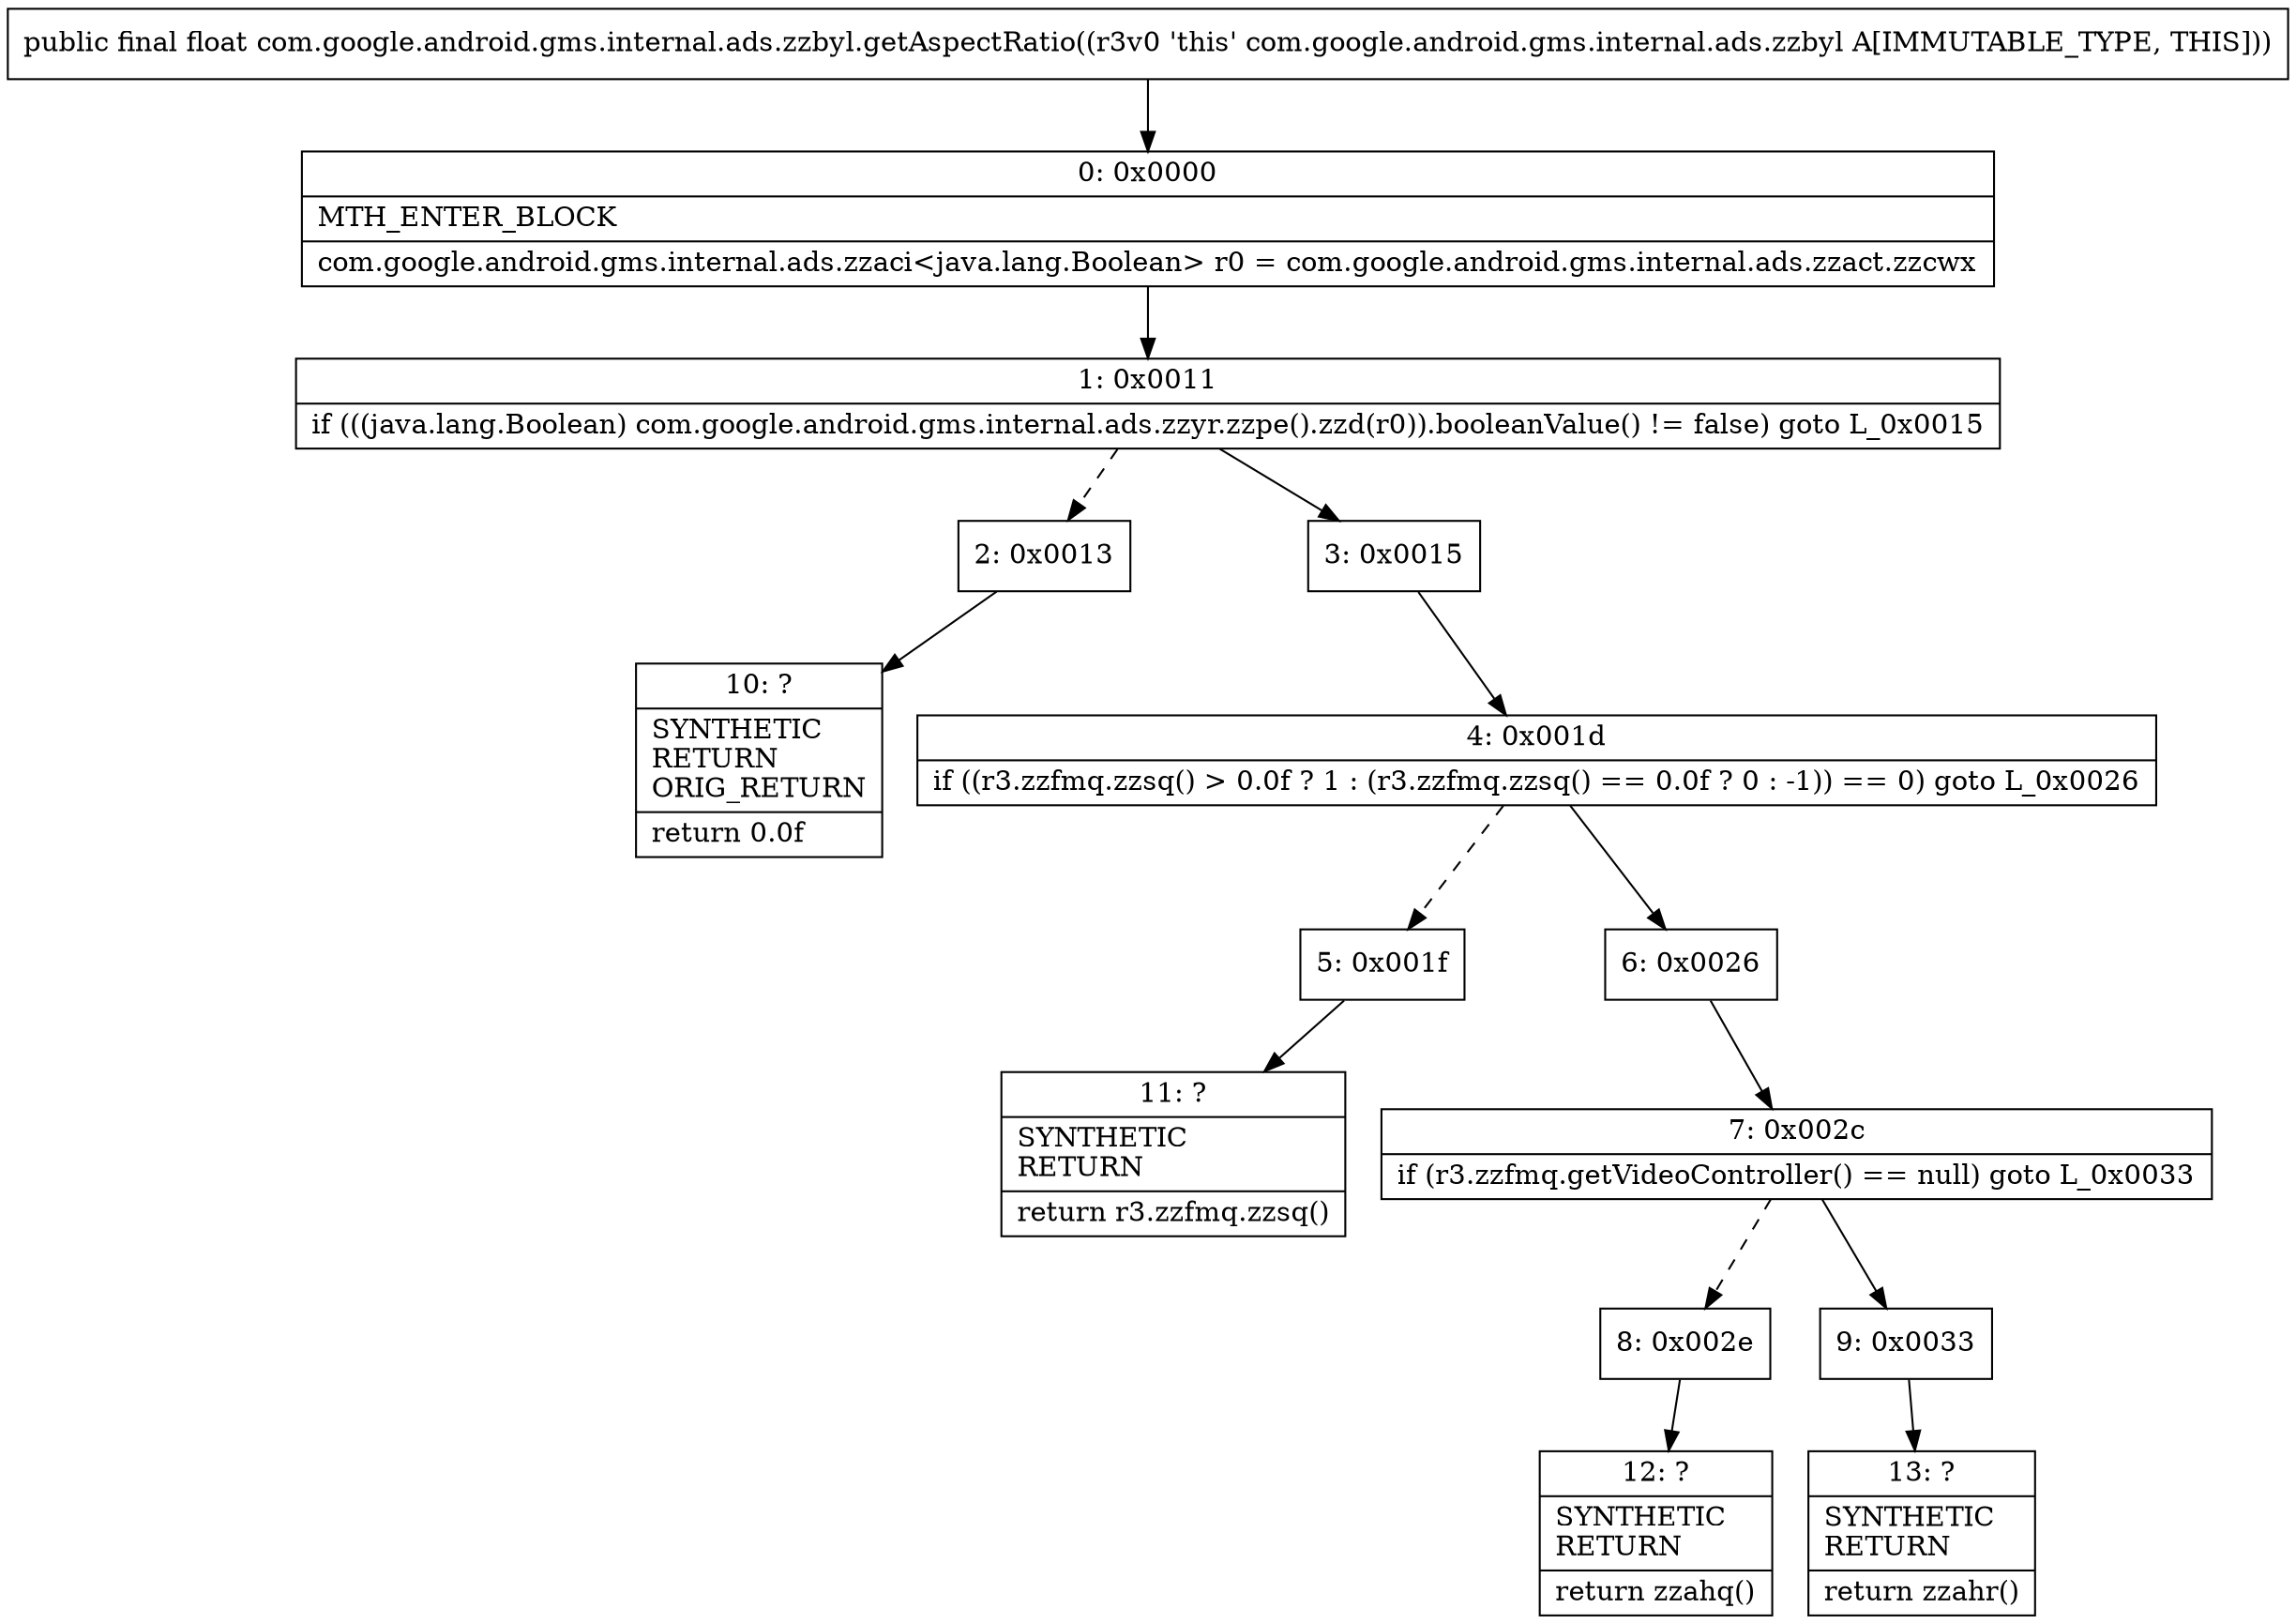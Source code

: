digraph "CFG forcom.google.android.gms.internal.ads.zzbyl.getAspectRatio()F" {
Node_0 [shape=record,label="{0\:\ 0x0000|MTH_ENTER_BLOCK\l|com.google.android.gms.internal.ads.zzaci\<java.lang.Boolean\> r0 = com.google.android.gms.internal.ads.zzact.zzcwx\l}"];
Node_1 [shape=record,label="{1\:\ 0x0011|if (((java.lang.Boolean) com.google.android.gms.internal.ads.zzyr.zzpe().zzd(r0)).booleanValue() != false) goto L_0x0015\l}"];
Node_2 [shape=record,label="{2\:\ 0x0013}"];
Node_3 [shape=record,label="{3\:\ 0x0015}"];
Node_4 [shape=record,label="{4\:\ 0x001d|if ((r3.zzfmq.zzsq() \> 0.0f ? 1 : (r3.zzfmq.zzsq() == 0.0f ? 0 : \-1)) == 0) goto L_0x0026\l}"];
Node_5 [shape=record,label="{5\:\ 0x001f}"];
Node_6 [shape=record,label="{6\:\ 0x0026}"];
Node_7 [shape=record,label="{7\:\ 0x002c|if (r3.zzfmq.getVideoController() == null) goto L_0x0033\l}"];
Node_8 [shape=record,label="{8\:\ 0x002e}"];
Node_9 [shape=record,label="{9\:\ 0x0033}"];
Node_10 [shape=record,label="{10\:\ ?|SYNTHETIC\lRETURN\lORIG_RETURN\l|return 0.0f\l}"];
Node_11 [shape=record,label="{11\:\ ?|SYNTHETIC\lRETURN\l|return r3.zzfmq.zzsq()\l}"];
Node_12 [shape=record,label="{12\:\ ?|SYNTHETIC\lRETURN\l|return zzahq()\l}"];
Node_13 [shape=record,label="{13\:\ ?|SYNTHETIC\lRETURN\l|return zzahr()\l}"];
MethodNode[shape=record,label="{public final float com.google.android.gms.internal.ads.zzbyl.getAspectRatio((r3v0 'this' com.google.android.gms.internal.ads.zzbyl A[IMMUTABLE_TYPE, THIS])) }"];
MethodNode -> Node_0;
Node_0 -> Node_1;
Node_1 -> Node_2[style=dashed];
Node_1 -> Node_3;
Node_2 -> Node_10;
Node_3 -> Node_4;
Node_4 -> Node_5[style=dashed];
Node_4 -> Node_6;
Node_5 -> Node_11;
Node_6 -> Node_7;
Node_7 -> Node_8[style=dashed];
Node_7 -> Node_9;
Node_8 -> Node_12;
Node_9 -> Node_13;
}

